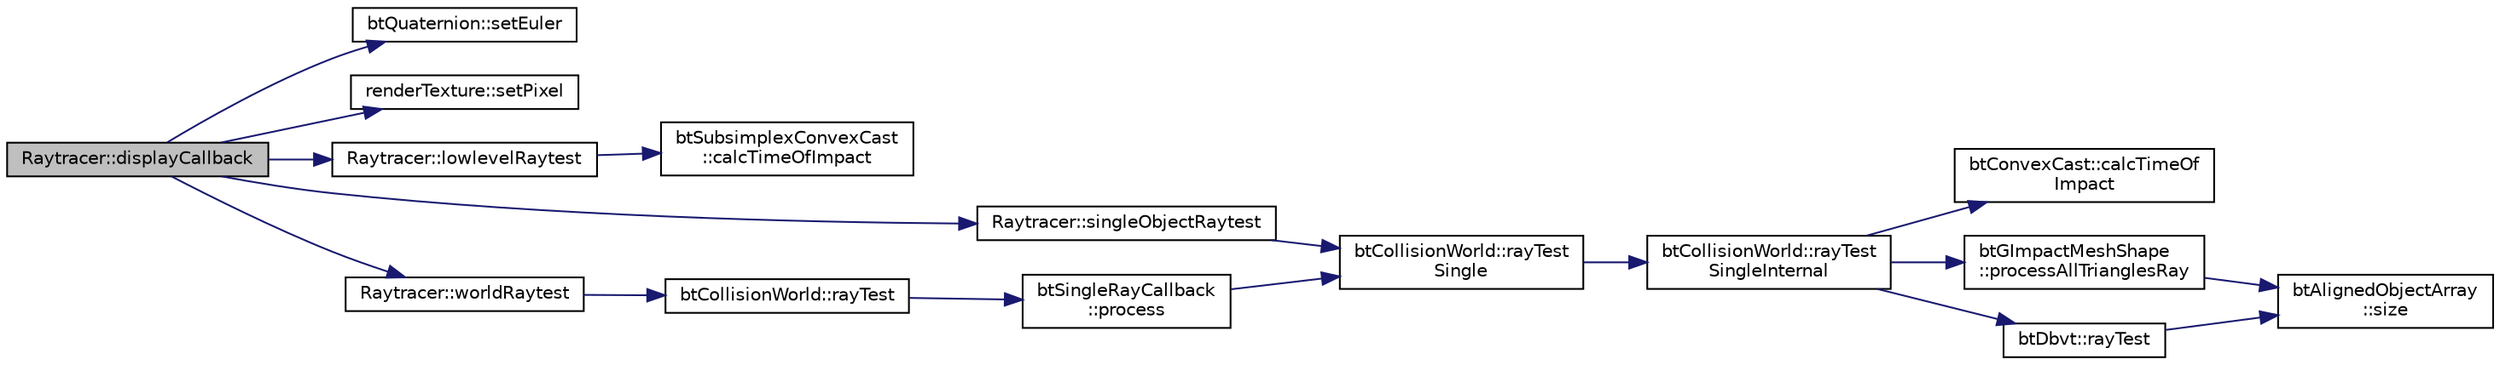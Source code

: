 digraph "Raytracer::displayCallback"
{
  edge [fontname="Helvetica",fontsize="10",labelfontname="Helvetica",labelfontsize="10"];
  node [fontname="Helvetica",fontsize="10",shape=record];
  rankdir="LR";
  Node1 [label="Raytracer::displayCallback",height=0.2,width=0.4,color="black", fillcolor="grey75", style="filled", fontcolor="black"];
  Node1 -> Node2 [color="midnightblue",fontsize="10",style="solid",fontname="Helvetica"];
  Node2 [label="btQuaternion::setEuler",height=0.2,width=0.4,color="black", fillcolor="white", style="filled",URL="$classbt_quaternion.html#aed0a6469d6c6c1e379f1143ad62b3439",tooltip="Set the quaternion using Euler angles. "];
  Node1 -> Node3 [color="midnightblue",fontsize="10",style="solid",fontname="Helvetica"];
  Node3 [label="renderTexture::setPixel",height=0.2,width=0.4,color="black", fillcolor="white", style="filled",URL="$classrender_texture.html#aa972c3dc053eb61e68f8edfaca11eccf",tooltip="rgba input is in range [0..1] for each component "];
  Node1 -> Node4 [color="midnightblue",fontsize="10",style="solid",fontname="Helvetica"];
  Node4 [label="Raytracer::lowlevelRaytest",height=0.2,width=0.4,color="black", fillcolor="white", style="filled",URL="$class_raytracer.html#a68f494d0cd5b4869fad5fe3b18b8aeed",tooltip="lowlevelRaytest performs a ray versus convex shape, returning true is a hit is found (filling in worl..."];
  Node4 -> Node5 [color="midnightblue",fontsize="10",style="solid",fontname="Helvetica"];
  Node5 [label="btSubsimplexConvexCast\l::calcTimeOfImpact",height=0.2,width=0.4,color="black", fillcolor="white", style="filled",URL="$classbt_subsimplex_convex_cast.html#a93202199b82c9d2f3074617f8db72e17"];
  Node1 -> Node6 [color="midnightblue",fontsize="10",style="solid",fontname="Helvetica"];
  Node6 [label="Raytracer::singleObjectRaytest",height=0.2,width=0.4,color="black", fillcolor="white", style="filled",URL="$class_raytracer.html#a1c5b9e75ac95f42fb771834091028cc4",tooltip="singleObjectRaytest performs a ray versus one collision shape, returning true is a hit is found (fill..."];
  Node6 -> Node7 [color="midnightblue",fontsize="10",style="solid",fontname="Helvetica"];
  Node7 [label="btCollisionWorld::rayTest\lSingle",height=0.2,width=0.4,color="black", fillcolor="white", style="filled",URL="$classbt_collision_world.html#aca2a9413508b4a2449fe83ff93ea564e"];
  Node7 -> Node8 [color="midnightblue",fontsize="10",style="solid",fontname="Helvetica"];
  Node8 [label="btCollisionWorld::rayTest\lSingleInternal",height=0.2,width=0.4,color="black", fillcolor="white", style="filled",URL="$classbt_collision_world.html#a84bbeea09de9dc5c68e49826e58f7114"];
  Node8 -> Node9 [color="midnightblue",fontsize="10",style="solid",fontname="Helvetica"];
  Node9 [label="btConvexCast::calcTimeOf\lImpact",height=0.2,width=0.4,color="black", fillcolor="white", style="filled",URL="$classbt_convex_cast.html#abaf0f25a8cccfcafdaabada83c8d2bfb",tooltip="cast a convex against another convex object "];
  Node8 -> Node10 [color="midnightblue",fontsize="10",style="solid",fontname="Helvetica"];
  Node10 [label="btGImpactMeshShape\l::processAllTrianglesRay",height=0.2,width=0.4,color="black", fillcolor="white", style="filled",URL="$classbt_g_impact_mesh_shape.html#a80b60d4ca87b2739b2389258e901900d",tooltip="Function for retrieve triangles. "];
  Node10 -> Node11 [color="midnightblue",fontsize="10",style="solid",fontname="Helvetica"];
  Node11 [label="btAlignedObjectArray\l::size",height=0.2,width=0.4,color="black", fillcolor="white", style="filled",URL="$classbt_aligned_object_array.html#a6bdd14c7599ecb95e8d83dd5a715f9b7",tooltip="return the number of elements in the array "];
  Node8 -> Node12 [color="midnightblue",fontsize="10",style="solid",fontname="Helvetica"];
  Node12 [label="btDbvt::rayTest",height=0.2,width=0.4,color="black", fillcolor="white", style="filled",URL="$structbt_dbvt.html#a8e316ee3bc9bd7b7354086c0c558cfb5"];
  Node12 -> Node11 [color="midnightblue",fontsize="10",style="solid",fontname="Helvetica"];
  Node1 -> Node13 [color="midnightblue",fontsize="10",style="solid",fontname="Helvetica"];
  Node13 [label="Raytracer::worldRaytest",height=0.2,width=0.4,color="black", fillcolor="white", style="filled",URL="$class_raytracer.html#aed90423808c62b4fbfa7c19d645d1ffc",tooltip="worldRaytest performs a ray versus all objects in a collision world, returning true is a hit is found..."];
  Node13 -> Node14 [color="midnightblue",fontsize="10",style="solid",fontname="Helvetica"];
  Node14 [label="btCollisionWorld::rayTest",height=0.2,width=0.4,color="black", fillcolor="white", style="filled",URL="$classbt_collision_world.html#aaac6675c8134f6695fecb431c72b0a6a"];
  Node14 -> Node15 [color="midnightblue",fontsize="10",style="solid",fontname="Helvetica"];
  Node15 [label="btSingleRayCallback\l::process",height=0.2,width=0.4,color="black", fillcolor="white", style="filled",URL="$structbt_single_ray_callback.html#a4e0dc3a4a2d92c6a838895c9add2a5c2"];
  Node15 -> Node7 [color="midnightblue",fontsize="10",style="solid",fontname="Helvetica"];
}
